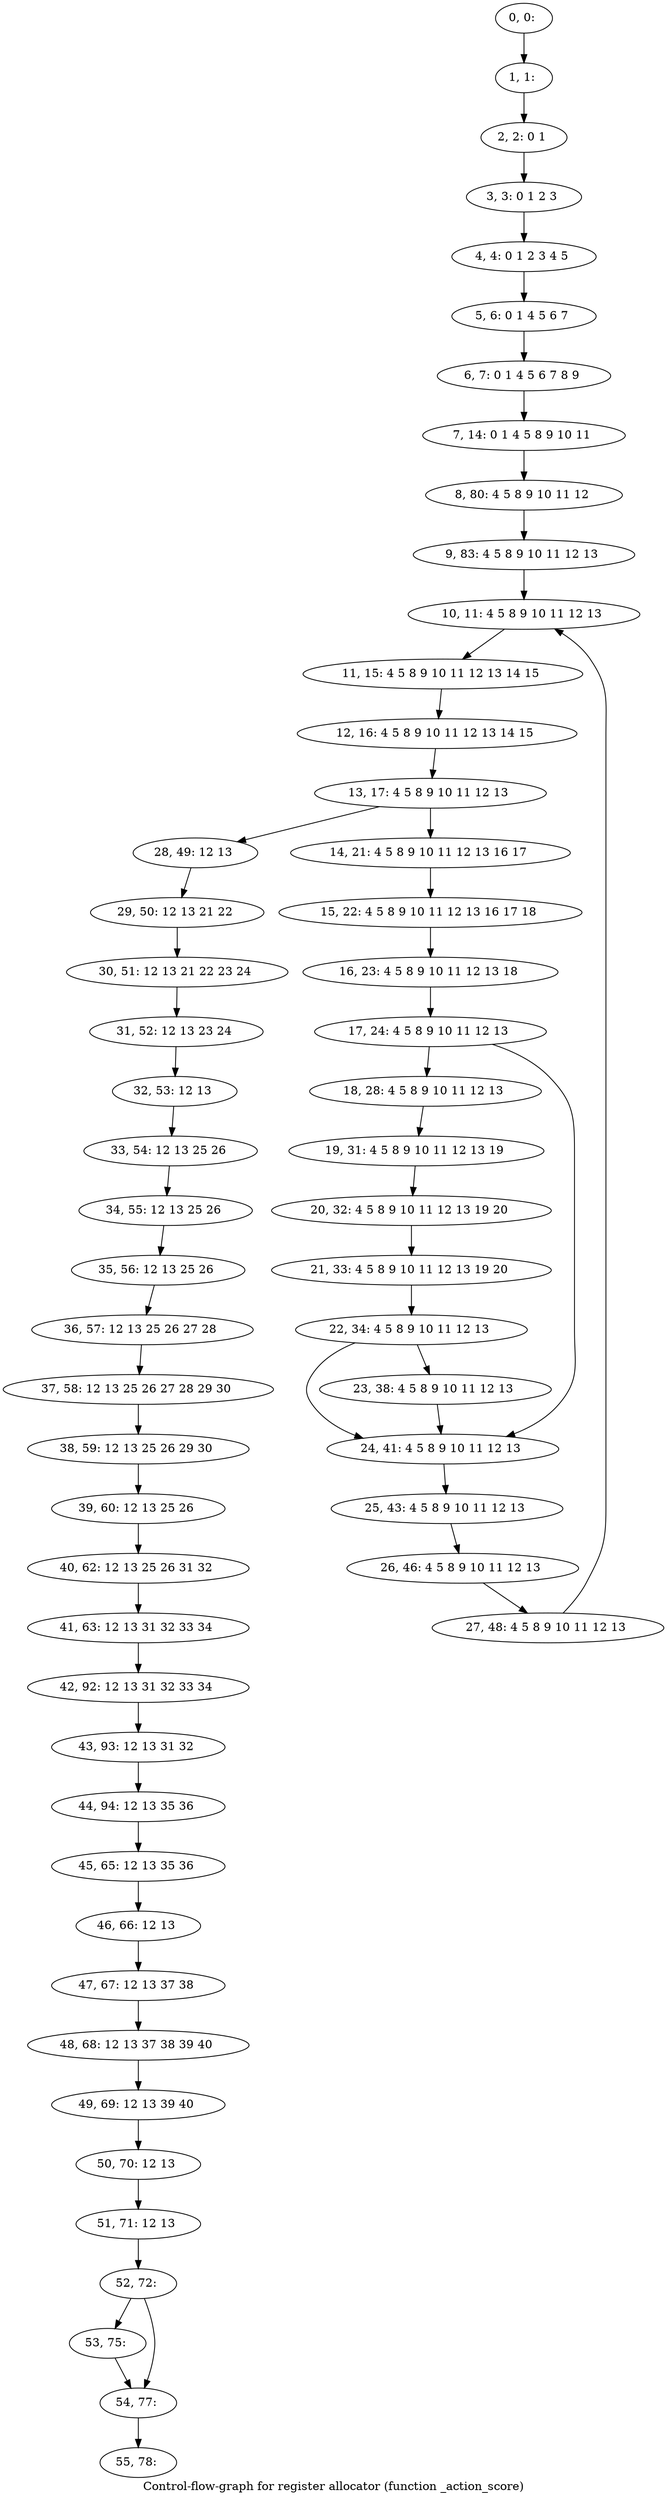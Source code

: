 digraph G {
graph [label="Control-flow-graph for register allocator (function _action_score)"]
0[label="0, 0: "];
1[label="1, 1: "];
2[label="2, 2: 0 1 "];
3[label="3, 3: 0 1 2 3 "];
4[label="4, 4: 0 1 2 3 4 5 "];
5[label="5, 6: 0 1 4 5 6 7 "];
6[label="6, 7: 0 1 4 5 6 7 8 9 "];
7[label="7, 14: 0 1 4 5 8 9 10 11 "];
8[label="8, 80: 4 5 8 9 10 11 12 "];
9[label="9, 83: 4 5 8 9 10 11 12 13 "];
10[label="10, 11: 4 5 8 9 10 11 12 13 "];
11[label="11, 15: 4 5 8 9 10 11 12 13 14 15 "];
12[label="12, 16: 4 5 8 9 10 11 12 13 14 15 "];
13[label="13, 17: 4 5 8 9 10 11 12 13 "];
14[label="14, 21: 4 5 8 9 10 11 12 13 16 17 "];
15[label="15, 22: 4 5 8 9 10 11 12 13 16 17 18 "];
16[label="16, 23: 4 5 8 9 10 11 12 13 18 "];
17[label="17, 24: 4 5 8 9 10 11 12 13 "];
18[label="18, 28: 4 5 8 9 10 11 12 13 "];
19[label="19, 31: 4 5 8 9 10 11 12 13 19 "];
20[label="20, 32: 4 5 8 9 10 11 12 13 19 20 "];
21[label="21, 33: 4 5 8 9 10 11 12 13 19 20 "];
22[label="22, 34: 4 5 8 9 10 11 12 13 "];
23[label="23, 38: 4 5 8 9 10 11 12 13 "];
24[label="24, 41: 4 5 8 9 10 11 12 13 "];
25[label="25, 43: 4 5 8 9 10 11 12 13 "];
26[label="26, 46: 4 5 8 9 10 11 12 13 "];
27[label="27, 48: 4 5 8 9 10 11 12 13 "];
28[label="28, 49: 12 13 "];
29[label="29, 50: 12 13 21 22 "];
30[label="30, 51: 12 13 21 22 23 24 "];
31[label="31, 52: 12 13 23 24 "];
32[label="32, 53: 12 13 "];
33[label="33, 54: 12 13 25 26 "];
34[label="34, 55: 12 13 25 26 "];
35[label="35, 56: 12 13 25 26 "];
36[label="36, 57: 12 13 25 26 27 28 "];
37[label="37, 58: 12 13 25 26 27 28 29 30 "];
38[label="38, 59: 12 13 25 26 29 30 "];
39[label="39, 60: 12 13 25 26 "];
40[label="40, 62: 12 13 25 26 31 32 "];
41[label="41, 63: 12 13 31 32 33 34 "];
42[label="42, 92: 12 13 31 32 33 34 "];
43[label="43, 93: 12 13 31 32 "];
44[label="44, 94: 12 13 35 36 "];
45[label="45, 65: 12 13 35 36 "];
46[label="46, 66: 12 13 "];
47[label="47, 67: 12 13 37 38 "];
48[label="48, 68: 12 13 37 38 39 40 "];
49[label="49, 69: 12 13 39 40 "];
50[label="50, 70: 12 13 "];
51[label="51, 71: 12 13 "];
52[label="52, 72: "];
53[label="53, 75: "];
54[label="54, 77: "];
55[label="55, 78: "];
0->1 ;
1->2 ;
2->3 ;
3->4 ;
4->5 ;
5->6 ;
6->7 ;
7->8 ;
8->9 ;
9->10 ;
10->11 ;
11->12 ;
12->13 ;
13->14 ;
13->28 ;
14->15 ;
15->16 ;
16->17 ;
17->18 ;
17->24 ;
18->19 ;
19->20 ;
20->21 ;
21->22 ;
22->23 ;
22->24 ;
23->24 ;
24->25 ;
25->26 ;
26->27 ;
27->10 ;
28->29 ;
29->30 ;
30->31 ;
31->32 ;
32->33 ;
33->34 ;
34->35 ;
35->36 ;
36->37 ;
37->38 ;
38->39 ;
39->40 ;
40->41 ;
41->42 ;
42->43 ;
43->44 ;
44->45 ;
45->46 ;
46->47 ;
47->48 ;
48->49 ;
49->50 ;
50->51 ;
51->52 ;
52->53 ;
52->54 ;
53->54 ;
54->55 ;
}
